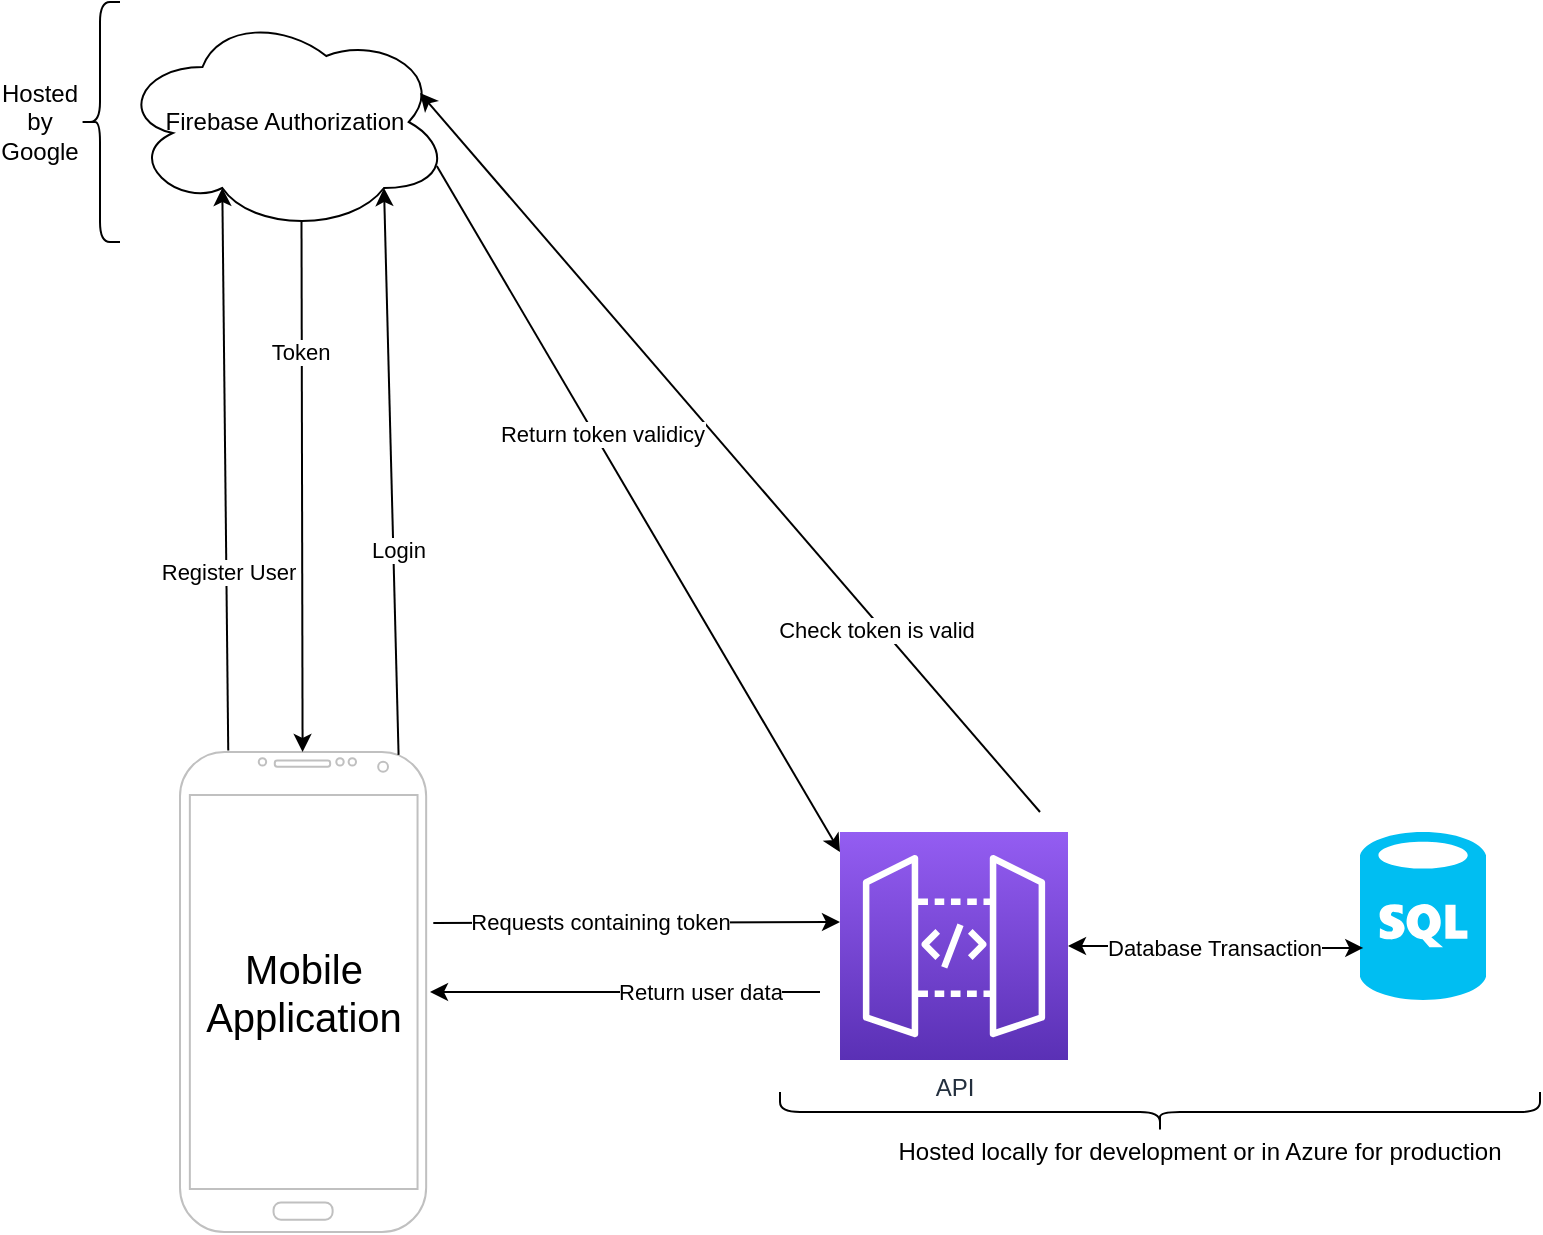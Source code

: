 <mxfile version="14.1.8" type="device"><diagram id="ZTTnRHtoNAwwWZTJW8Gg" name="Page-1"><mxGraphModel dx="1755" dy="1772" grid="1" gridSize="10" guides="1" tooltips="1" connect="1" arrows="1" fold="1" page="1" pageScale="1" pageWidth="850" pageHeight="1100" math="0" shadow="0"><root><mxCell id="0"/><mxCell id="1" parent="0"/><mxCell id="ZCtk5T7pwrNTmY94ffH2-8" value="Requests containing token" style="edgeStyle=orthogonalEdgeStyle;rounded=0;orthogonalLoop=1;jettySize=auto;html=1;exitX=1.029;exitY=0.356;exitDx=0;exitDy=0;exitPerimeter=0;" edge="1" parent="1" source="ZCtk5T7pwrNTmY94ffH2-2"><mxGeometry x="-0.182" relative="1" as="geometry"><mxPoint x="360" y="455" as="targetPoint"/><mxPoint as="offset"/></mxGeometry></mxCell><mxCell id="ZCtk5T7pwrNTmY94ffH2-2" value="" style="verticalLabelPosition=bottom;verticalAlign=top;html=1;shadow=0;dashed=0;strokeWidth=1;shape=mxgraph.android.phone2;strokeColor=#c0c0c0;aspect=fixed;" vertex="1" parent="1"><mxGeometry x="30" y="370" width="123.08" height="240" as="geometry"/></mxCell><mxCell id="ZCtk5T7pwrNTmY94ffH2-4" value="Firebase Authorization" style="ellipse;shape=cloud;whiteSpace=wrap;html=1;aspect=fixed;" vertex="1" parent="1"><mxGeometry width="165" height="110" as="geometry"/></mxCell><mxCell id="ZCtk5T7pwrNTmY94ffH2-6" value="" style="verticalLabelPosition=bottom;html=1;verticalAlign=top;align=center;strokeColor=none;fillColor=#00BEF2;shape=mxgraph.azure.sql_database;aspect=fixed;" vertex="1" parent="1"><mxGeometry x="620" y="410" width="63" height="84" as="geometry"/></mxCell><mxCell id="ZCtk5T7pwrNTmY94ffH2-14" value="Database Transaction" style="edgeStyle=orthogonalEdgeStyle;rounded=0;orthogonalLoop=1;jettySize=auto;html=1;entryX=0.026;entryY=0.69;entryDx=0;entryDy=0;entryPerimeter=0;startArrow=classic;startFill=1;" edge="1" parent="1" source="ZCtk5T7pwrNTmY94ffH2-7" target="ZCtk5T7pwrNTmY94ffH2-6"><mxGeometry relative="1" as="geometry"/></mxCell><mxCell id="ZCtk5T7pwrNTmY94ffH2-7" value="API" style="outlineConnect=0;fontColor=#232F3E;gradientColor=#945DF2;gradientDirection=north;fillColor=#5A30B5;strokeColor=#ffffff;dashed=0;verticalLabelPosition=bottom;verticalAlign=top;align=center;html=1;fontSize=12;fontStyle=0;aspect=fixed;shape=mxgraph.aws4.resourceIcon;resIcon=mxgraph.aws4.api_gateway;" vertex="1" parent="1"><mxGeometry x="360" y="410" width="114" height="114" as="geometry"/></mxCell><mxCell id="ZCtk5T7pwrNTmY94ffH2-10" value="Register User" style="endArrow=classic;html=1;entryX=0.31;entryY=0.8;entryDx=0;entryDy=0;entryPerimeter=0;exitX=0.196;exitY=-0.003;exitDx=0;exitDy=0;exitPerimeter=0;" edge="1" parent="1" source="ZCtk5T7pwrNTmY94ffH2-2" target="ZCtk5T7pwrNTmY94ffH2-4"><mxGeometry x="-0.367" y="-1" width="50" height="50" relative="1" as="geometry"><mxPoint x="440" y="550" as="sourcePoint"/><mxPoint x="490" y="500" as="targetPoint"/><mxPoint as="offset"/></mxGeometry></mxCell><mxCell id="ZCtk5T7pwrNTmY94ffH2-11" value="Token" style="endArrow=classic;html=1;exitX=0.55;exitY=0.95;exitDx=0;exitDy=0;exitPerimeter=0;" edge="1" parent="1" source="ZCtk5T7pwrNTmY94ffH2-4" target="ZCtk5T7pwrNTmY94ffH2-2"><mxGeometry x="-0.507" y="-1" width="50" height="50" relative="1" as="geometry"><mxPoint x="440" y="550" as="sourcePoint"/><mxPoint x="70" y="340" as="targetPoint"/><mxPoint as="offset"/></mxGeometry></mxCell><mxCell id="ZCtk5T7pwrNTmY94ffH2-12" value="Login" style="endArrow=classic;html=1;exitX=0.888;exitY=0.006;exitDx=0;exitDy=0;exitPerimeter=0;entryX=0.8;entryY=0.8;entryDx=0;entryDy=0;entryPerimeter=0;" edge="1" parent="1" source="ZCtk5T7pwrNTmY94ffH2-2" target="ZCtk5T7pwrNTmY94ffH2-4"><mxGeometry x="-0.281" y="-2" width="50" height="50" relative="1" as="geometry"><mxPoint x="360" y="400" as="sourcePoint"/><mxPoint x="410" y="350" as="targetPoint"/><mxPoint as="offset"/></mxGeometry></mxCell><mxCell id="ZCtk5T7pwrNTmY94ffH2-15" value="Check token is valid" style="endArrow=classic;html=1;entryX=0.909;entryY=0.368;entryDx=0;entryDy=0;entryPerimeter=0;" edge="1" parent="1" target="ZCtk5T7pwrNTmY94ffH2-4"><mxGeometry x="-0.483" y="2" width="50" height="50" relative="1" as="geometry"><mxPoint x="460" y="400" as="sourcePoint"/><mxPoint x="270" y="50" as="targetPoint"/><mxPoint as="offset"/></mxGeometry></mxCell><mxCell id="ZCtk5T7pwrNTmY94ffH2-16" value="Return token validicy" style="endArrow=classic;html=1;exitX=0.96;exitY=0.7;exitDx=0;exitDy=0;exitPerimeter=0;entryX=0;entryY=0.088;entryDx=0;entryDy=0;entryPerimeter=0;" edge="1" parent="1" source="ZCtk5T7pwrNTmY94ffH2-4" target="ZCtk5T7pwrNTmY94ffH2-7"><mxGeometry x="-0.21" y="3" width="50" height="50" relative="1" as="geometry"><mxPoint x="390" y="380" as="sourcePoint"/><mxPoint x="530" y="526" as="targetPoint"/><mxPoint as="offset"/></mxGeometry></mxCell><mxCell id="ZCtk5T7pwrNTmY94ffH2-17" value="&lt;font style=&quot;font-size: 20px&quot;&gt;Mobile Application&lt;/font&gt;" style="text;html=1;strokeColor=none;fillColor=none;align=center;verticalAlign=middle;whiteSpace=wrap;rounded=0;" vertex="1" parent="1"><mxGeometry x="66.54" y="464" width="50" height="52" as="geometry"/></mxCell><mxCell id="ZCtk5T7pwrNTmY94ffH2-18" value="Return user data" style="endArrow=classic;html=1;" edge="1" parent="1"><mxGeometry x="-0.385" width="50" height="50" relative="1" as="geometry"><mxPoint x="350" y="490" as="sourcePoint"/><mxPoint x="155" y="490" as="targetPoint"/><mxPoint as="offset"/></mxGeometry></mxCell><mxCell id="ZCtk5T7pwrNTmY94ffH2-21" value="" style="shape=curlyBracket;whiteSpace=wrap;html=1;rounded=1;" vertex="1" parent="1"><mxGeometry x="-20" y="-5" width="20" height="120" as="geometry"/></mxCell><mxCell id="ZCtk5T7pwrNTmY94ffH2-22" value="Hosted by Google" style="text;html=1;strokeColor=none;fillColor=none;align=center;verticalAlign=middle;whiteSpace=wrap;rounded=0;" vertex="1" parent="1"><mxGeometry x="-60" y="45" width="40" height="20" as="geometry"/></mxCell><mxCell id="ZCtk5T7pwrNTmY94ffH2-24" value="" style="shape=curlyBracket;whiteSpace=wrap;html=1;rounded=1;direction=north;" vertex="1" parent="1"><mxGeometry x="330" y="540" width="380" height="20" as="geometry"/></mxCell><mxCell id="ZCtk5T7pwrNTmY94ffH2-25" value="Hosted locally for development or in Azure for production" style="text;html=1;strokeColor=none;fillColor=none;align=center;verticalAlign=middle;whiteSpace=wrap;rounded=0;" vertex="1" parent="1"><mxGeometry x="370" y="560" width="340" height="20" as="geometry"/></mxCell></root></mxGraphModel></diagram></mxfile>
